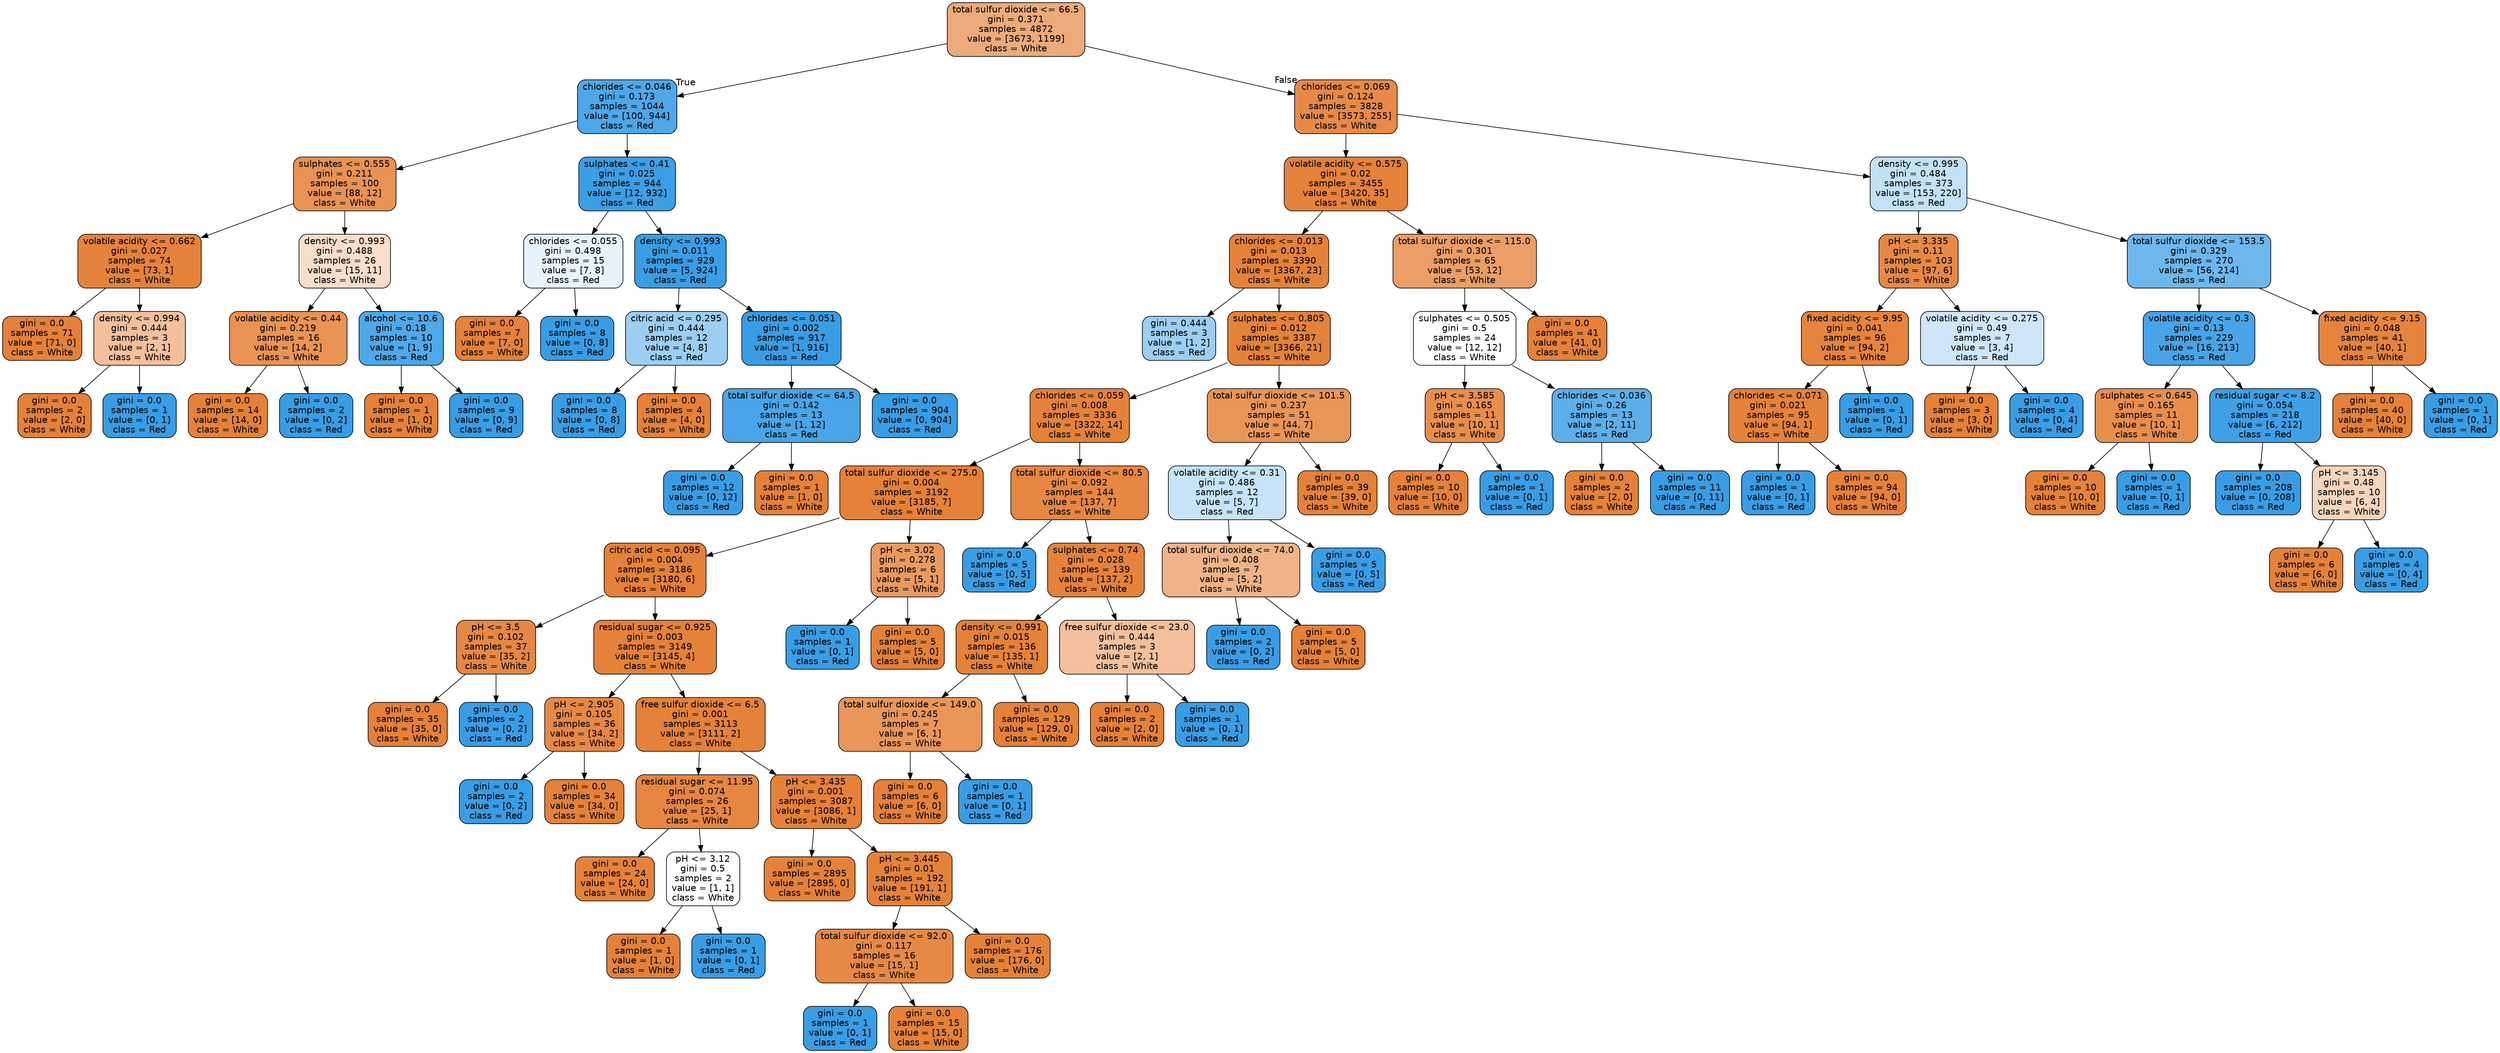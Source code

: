 digraph Tree {
node [shape=box, style="filled, rounded", color="black", fontname="helvetica"] ;
edge [fontname="helvetica"] ;
0 [label="total sulfur dioxide <= 66.5\ngini = 0.371\nsamples = 4872\nvalue = [3673, 1199]\nclass = White", fillcolor="#edaa7a"] ;
1 [label="chlorides <= 0.046\ngini = 0.173\nsamples = 1044\nvalue = [100, 944]\nclass = Red", fillcolor="#4ea7e8"] ;
0 -> 1 [labeldistance=2.5, labelangle=45, headlabel="True"] ;
2 [label="sulphates <= 0.555\ngini = 0.211\nsamples = 100\nvalue = [88, 12]\nclass = White", fillcolor="#e99254"] ;
1 -> 2 ;
3 [label="volatile acidity <= 0.662\ngini = 0.027\nsamples = 74\nvalue = [73, 1]\nclass = White", fillcolor="#e5833c"] ;
2 -> 3 ;
4 [label="gini = 0.0\nsamples = 71\nvalue = [71, 0]\nclass = White", fillcolor="#e58139"] ;
3 -> 4 ;
5 [label="density <= 0.994\ngini = 0.444\nsamples = 3\nvalue = [2, 1]\nclass = White", fillcolor="#f2c09c"] ;
3 -> 5 ;
6 [label="gini = 0.0\nsamples = 2\nvalue = [2, 0]\nclass = White", fillcolor="#e58139"] ;
5 -> 6 ;
7 [label="gini = 0.0\nsamples = 1\nvalue = [0, 1]\nclass = Red", fillcolor="#399de5"] ;
5 -> 7 ;
8 [label="density <= 0.993\ngini = 0.488\nsamples = 26\nvalue = [15, 11]\nclass = White", fillcolor="#f8ddca"] ;
2 -> 8 ;
9 [label="volatile acidity <= 0.44\ngini = 0.219\nsamples = 16\nvalue = [14, 2]\nclass = White", fillcolor="#e99355"] ;
8 -> 9 ;
10 [label="gini = 0.0\nsamples = 14\nvalue = [14, 0]\nclass = White", fillcolor="#e58139"] ;
9 -> 10 ;
11 [label="gini = 0.0\nsamples = 2\nvalue = [0, 2]\nclass = Red", fillcolor="#399de5"] ;
9 -> 11 ;
12 [label="alcohol <= 10.6\ngini = 0.18\nsamples = 10\nvalue = [1, 9]\nclass = Red", fillcolor="#4fa8e8"] ;
8 -> 12 ;
13 [label="gini = 0.0\nsamples = 1\nvalue = [1, 0]\nclass = White", fillcolor="#e58139"] ;
12 -> 13 ;
14 [label="gini = 0.0\nsamples = 9\nvalue = [0, 9]\nclass = Red", fillcolor="#399de5"] ;
12 -> 14 ;
15 [label="sulphates <= 0.41\ngini = 0.025\nsamples = 944\nvalue = [12, 932]\nclass = Red", fillcolor="#3c9ee5"] ;
1 -> 15 ;
16 [label="chlorides <= 0.055\ngini = 0.498\nsamples = 15\nvalue = [7, 8]\nclass = Red", fillcolor="#e6f3fc"] ;
15 -> 16 ;
17 [label="gini = 0.0\nsamples = 7\nvalue = [7, 0]\nclass = White", fillcolor="#e58139"] ;
16 -> 17 ;
18 [label="gini = 0.0\nsamples = 8\nvalue = [0, 8]\nclass = Red", fillcolor="#399de5"] ;
16 -> 18 ;
19 [label="density <= 0.993\ngini = 0.011\nsamples = 929\nvalue = [5, 924]\nclass = Red", fillcolor="#3a9ee5"] ;
15 -> 19 ;
20 [label="citric acid <= 0.295\ngini = 0.444\nsamples = 12\nvalue = [4, 8]\nclass = Red", fillcolor="#9ccef2"] ;
19 -> 20 ;
21 [label="gini = 0.0\nsamples = 8\nvalue = [0, 8]\nclass = Red", fillcolor="#399de5"] ;
20 -> 21 ;
22 [label="gini = 0.0\nsamples = 4\nvalue = [4, 0]\nclass = White", fillcolor="#e58139"] ;
20 -> 22 ;
23 [label="chlorides <= 0.051\ngini = 0.002\nsamples = 917\nvalue = [1, 916]\nclass = Red", fillcolor="#399de5"] ;
19 -> 23 ;
24 [label="total sulfur dioxide <= 64.5\ngini = 0.142\nsamples = 13\nvalue = [1, 12]\nclass = Red", fillcolor="#49a5e7"] ;
23 -> 24 ;
25 [label="gini = 0.0\nsamples = 12\nvalue = [0, 12]\nclass = Red", fillcolor="#399de5"] ;
24 -> 25 ;
26 [label="gini = 0.0\nsamples = 1\nvalue = [1, 0]\nclass = White", fillcolor="#e58139"] ;
24 -> 26 ;
27 [label="gini = 0.0\nsamples = 904\nvalue = [0, 904]\nclass = Red", fillcolor="#399de5"] ;
23 -> 27 ;
28 [label="chlorides <= 0.069\ngini = 0.124\nsamples = 3828\nvalue = [3573, 255]\nclass = White", fillcolor="#e78a47"] ;
0 -> 28 [labeldistance=2.5, labelangle=-45, headlabel="False"] ;
29 [label="volatile acidity <= 0.575\ngini = 0.02\nsamples = 3455\nvalue = [3420, 35]\nclass = White", fillcolor="#e5823b"] ;
28 -> 29 ;
30 [label="chlorides <= 0.013\ngini = 0.013\nsamples = 3390\nvalue = [3367, 23]\nclass = White", fillcolor="#e5823a"] ;
29 -> 30 ;
31 [label="gini = 0.444\nsamples = 3\nvalue = [1, 2]\nclass = Red", fillcolor="#9ccef2"] ;
30 -> 31 ;
32 [label="sulphates <= 0.805\ngini = 0.012\nsamples = 3387\nvalue = [3366, 21]\nclass = White", fillcolor="#e5823a"] ;
30 -> 32 ;
33 [label="chlorides <= 0.059\ngini = 0.008\nsamples = 3336\nvalue = [3322, 14]\nclass = White", fillcolor="#e5823a"] ;
32 -> 33 ;
34 [label="total sulfur dioxide <= 275.0\ngini = 0.004\nsamples = 3192\nvalue = [3185, 7]\nclass = White", fillcolor="#e58139"] ;
33 -> 34 ;
35 [label="citric acid <= 0.095\ngini = 0.004\nsamples = 3186\nvalue = [3180, 6]\nclass = White", fillcolor="#e58139"] ;
34 -> 35 ;
36 [label="pH <= 3.5\ngini = 0.102\nsamples = 37\nvalue = [35, 2]\nclass = White", fillcolor="#e68844"] ;
35 -> 36 ;
37 [label="gini = 0.0\nsamples = 35\nvalue = [35, 0]\nclass = White", fillcolor="#e58139"] ;
36 -> 37 ;
38 [label="gini = 0.0\nsamples = 2\nvalue = [0, 2]\nclass = Red", fillcolor="#399de5"] ;
36 -> 38 ;
39 [label="residual sugar <= 0.925\ngini = 0.003\nsamples = 3149\nvalue = [3145, 4]\nclass = White", fillcolor="#e58139"] ;
35 -> 39 ;
40 [label="pH <= 2.905\ngini = 0.105\nsamples = 36\nvalue = [34, 2]\nclass = White", fillcolor="#e78845"] ;
39 -> 40 ;
41 [label="gini = 0.0\nsamples = 2\nvalue = [0, 2]\nclass = Red", fillcolor="#399de5"] ;
40 -> 41 ;
42 [label="gini = 0.0\nsamples = 34\nvalue = [34, 0]\nclass = White", fillcolor="#e58139"] ;
40 -> 42 ;
43 [label="free sulfur dioxide <= 6.5\ngini = 0.001\nsamples = 3113\nvalue = [3111, 2]\nclass = White", fillcolor="#e58139"] ;
39 -> 43 ;
44 [label="residual sugar <= 11.95\ngini = 0.074\nsamples = 26\nvalue = [25, 1]\nclass = White", fillcolor="#e68641"] ;
43 -> 44 ;
45 [label="gini = 0.0\nsamples = 24\nvalue = [24, 0]\nclass = White", fillcolor="#e58139"] ;
44 -> 45 ;
46 [label="pH <= 3.12\ngini = 0.5\nsamples = 2\nvalue = [1, 1]\nclass = White", fillcolor="#ffffff"] ;
44 -> 46 ;
47 [label="gini = 0.0\nsamples = 1\nvalue = [1, 0]\nclass = White", fillcolor="#e58139"] ;
46 -> 47 ;
48 [label="gini = 0.0\nsamples = 1\nvalue = [0, 1]\nclass = Red", fillcolor="#399de5"] ;
46 -> 48 ;
49 [label="pH <= 3.435\ngini = 0.001\nsamples = 3087\nvalue = [3086, 1]\nclass = White", fillcolor="#e58139"] ;
43 -> 49 ;
50 [label="gini = 0.0\nsamples = 2895\nvalue = [2895, 0]\nclass = White", fillcolor="#e58139"] ;
49 -> 50 ;
51 [label="pH <= 3.445\ngini = 0.01\nsamples = 192\nvalue = [191, 1]\nclass = White", fillcolor="#e5823a"] ;
49 -> 51 ;
52 [label="total sulfur dioxide <= 92.0\ngini = 0.117\nsamples = 16\nvalue = [15, 1]\nclass = White", fillcolor="#e78946"] ;
51 -> 52 ;
53 [label="gini = 0.0\nsamples = 1\nvalue = [0, 1]\nclass = Red", fillcolor="#399de5"] ;
52 -> 53 ;
54 [label="gini = 0.0\nsamples = 15\nvalue = [15, 0]\nclass = White", fillcolor="#e58139"] ;
52 -> 54 ;
55 [label="gini = 0.0\nsamples = 176\nvalue = [176, 0]\nclass = White", fillcolor="#e58139"] ;
51 -> 55 ;
56 [label="pH <= 3.02\ngini = 0.278\nsamples = 6\nvalue = [5, 1]\nclass = White", fillcolor="#ea9a61"] ;
34 -> 56 ;
57 [label="gini = 0.0\nsamples = 1\nvalue = [0, 1]\nclass = Red", fillcolor="#399de5"] ;
56 -> 57 ;
58 [label="gini = 0.0\nsamples = 5\nvalue = [5, 0]\nclass = White", fillcolor="#e58139"] ;
56 -> 58 ;
59 [label="total sulfur dioxide <= 80.5\ngini = 0.092\nsamples = 144\nvalue = [137, 7]\nclass = White", fillcolor="#e68743"] ;
33 -> 59 ;
60 [label="gini = 0.0\nsamples = 5\nvalue = [0, 5]\nclass = Red", fillcolor="#399de5"] ;
59 -> 60 ;
61 [label="sulphates <= 0.74\ngini = 0.028\nsamples = 139\nvalue = [137, 2]\nclass = White", fillcolor="#e5833c"] ;
59 -> 61 ;
62 [label="density <= 0.991\ngini = 0.015\nsamples = 136\nvalue = [135, 1]\nclass = White", fillcolor="#e5823a"] ;
61 -> 62 ;
63 [label="total sulfur dioxide <= 149.0\ngini = 0.245\nsamples = 7\nvalue = [6, 1]\nclass = White", fillcolor="#e9965a"] ;
62 -> 63 ;
64 [label="gini = 0.0\nsamples = 6\nvalue = [6, 0]\nclass = White", fillcolor="#e58139"] ;
63 -> 64 ;
65 [label="gini = 0.0\nsamples = 1\nvalue = [0, 1]\nclass = Red", fillcolor="#399de5"] ;
63 -> 65 ;
66 [label="gini = 0.0\nsamples = 129\nvalue = [129, 0]\nclass = White", fillcolor="#e58139"] ;
62 -> 66 ;
67 [label="free sulfur dioxide <= 23.0\ngini = 0.444\nsamples = 3\nvalue = [2, 1]\nclass = White", fillcolor="#f2c09c"] ;
61 -> 67 ;
68 [label="gini = 0.0\nsamples = 2\nvalue = [2, 0]\nclass = White", fillcolor="#e58139"] ;
67 -> 68 ;
69 [label="gini = 0.0\nsamples = 1\nvalue = [0, 1]\nclass = Red", fillcolor="#399de5"] ;
67 -> 69 ;
70 [label="total sulfur dioxide <= 101.5\ngini = 0.237\nsamples = 51\nvalue = [44, 7]\nclass = White", fillcolor="#e99558"] ;
32 -> 70 ;
71 [label="volatile acidity <= 0.31\ngini = 0.486\nsamples = 12\nvalue = [5, 7]\nclass = Red", fillcolor="#c6e3f8"] ;
70 -> 71 ;
72 [label="total sulfur dioxide <= 74.0\ngini = 0.408\nsamples = 7\nvalue = [5, 2]\nclass = White", fillcolor="#efb388"] ;
71 -> 72 ;
73 [label="gini = 0.0\nsamples = 2\nvalue = [0, 2]\nclass = Red", fillcolor="#399de5"] ;
72 -> 73 ;
74 [label="gini = 0.0\nsamples = 5\nvalue = [5, 0]\nclass = White", fillcolor="#e58139"] ;
72 -> 74 ;
75 [label="gini = 0.0\nsamples = 5\nvalue = [0, 5]\nclass = Red", fillcolor="#399de5"] ;
71 -> 75 ;
76 [label="gini = 0.0\nsamples = 39\nvalue = [39, 0]\nclass = White", fillcolor="#e58139"] ;
70 -> 76 ;
77 [label="total sulfur dioxide <= 115.0\ngini = 0.301\nsamples = 65\nvalue = [53, 12]\nclass = White", fillcolor="#eb9e66"] ;
29 -> 77 ;
78 [label="sulphates <= 0.505\ngini = 0.5\nsamples = 24\nvalue = [12, 12]\nclass = White", fillcolor="#ffffff"] ;
77 -> 78 ;
79 [label="pH <= 3.585\ngini = 0.165\nsamples = 11\nvalue = [10, 1]\nclass = White", fillcolor="#e88e4d"] ;
78 -> 79 ;
80 [label="gini = 0.0\nsamples = 10\nvalue = [10, 0]\nclass = White", fillcolor="#e58139"] ;
79 -> 80 ;
81 [label="gini = 0.0\nsamples = 1\nvalue = [0, 1]\nclass = Red", fillcolor="#399de5"] ;
79 -> 81 ;
82 [label="chlorides <= 0.036\ngini = 0.26\nsamples = 13\nvalue = [2, 11]\nclass = Red", fillcolor="#5dafea"] ;
78 -> 82 ;
83 [label="gini = 0.0\nsamples = 2\nvalue = [2, 0]\nclass = White", fillcolor="#e58139"] ;
82 -> 83 ;
84 [label="gini = 0.0\nsamples = 11\nvalue = [0, 11]\nclass = Red", fillcolor="#399de5"] ;
82 -> 84 ;
85 [label="gini = 0.0\nsamples = 41\nvalue = [41, 0]\nclass = White", fillcolor="#e58139"] ;
77 -> 85 ;
86 [label="density <= 0.995\ngini = 0.484\nsamples = 373\nvalue = [153, 220]\nclass = Red", fillcolor="#c3e1f7"] ;
28 -> 86 ;
87 [label="pH <= 3.335\ngini = 0.11\nsamples = 103\nvalue = [97, 6]\nclass = White", fillcolor="#e78945"] ;
86 -> 87 ;
88 [label="fixed acidity <= 9.95\ngini = 0.041\nsamples = 96\nvalue = [94, 2]\nclass = White", fillcolor="#e6843d"] ;
87 -> 88 ;
89 [label="chlorides <= 0.071\ngini = 0.021\nsamples = 95\nvalue = [94, 1]\nclass = White", fillcolor="#e5823b"] ;
88 -> 89 ;
90 [label="gini = 0.0\nsamples = 1\nvalue = [0, 1]\nclass = Red", fillcolor="#399de5"] ;
89 -> 90 ;
91 [label="gini = 0.0\nsamples = 94\nvalue = [94, 0]\nclass = White", fillcolor="#e58139"] ;
89 -> 91 ;
92 [label="gini = 0.0\nsamples = 1\nvalue = [0, 1]\nclass = Red", fillcolor="#399de5"] ;
88 -> 92 ;
93 [label="volatile acidity <= 0.275\ngini = 0.49\nsamples = 7\nvalue = [3, 4]\nclass = Red", fillcolor="#cee6f8"] ;
87 -> 93 ;
94 [label="gini = 0.0\nsamples = 3\nvalue = [3, 0]\nclass = White", fillcolor="#e58139"] ;
93 -> 94 ;
95 [label="gini = 0.0\nsamples = 4\nvalue = [0, 4]\nclass = Red", fillcolor="#399de5"] ;
93 -> 95 ;
96 [label="total sulfur dioxide <= 153.5\ngini = 0.329\nsamples = 270\nvalue = [56, 214]\nclass = Red", fillcolor="#6db7ec"] ;
86 -> 96 ;
97 [label="volatile acidity <= 0.3\ngini = 0.13\nsamples = 229\nvalue = [16, 213]\nclass = Red", fillcolor="#48a4e7"] ;
96 -> 97 ;
98 [label="sulphates <= 0.645\ngini = 0.165\nsamples = 11\nvalue = [10, 1]\nclass = White", fillcolor="#e88e4d"] ;
97 -> 98 ;
99 [label="gini = 0.0\nsamples = 10\nvalue = [10, 0]\nclass = White", fillcolor="#e58139"] ;
98 -> 99 ;
100 [label="gini = 0.0\nsamples = 1\nvalue = [0, 1]\nclass = Red", fillcolor="#399de5"] ;
98 -> 100 ;
101 [label="residual sugar <= 8.2\ngini = 0.054\nsamples = 218\nvalue = [6, 212]\nclass = Red", fillcolor="#3fa0e6"] ;
97 -> 101 ;
102 [label="gini = 0.0\nsamples = 208\nvalue = [0, 208]\nclass = Red", fillcolor="#399de5"] ;
101 -> 102 ;
103 [label="pH <= 3.145\ngini = 0.48\nsamples = 10\nvalue = [6, 4]\nclass = White", fillcolor="#f6d5bd"] ;
101 -> 103 ;
104 [label="gini = 0.0\nsamples = 6\nvalue = [6, 0]\nclass = White", fillcolor="#e58139"] ;
103 -> 104 ;
105 [label="gini = 0.0\nsamples = 4\nvalue = [0, 4]\nclass = Red", fillcolor="#399de5"] ;
103 -> 105 ;
106 [label="fixed acidity <= 9.15\ngini = 0.048\nsamples = 41\nvalue = [40, 1]\nclass = White", fillcolor="#e6843e"] ;
96 -> 106 ;
107 [label="gini = 0.0\nsamples = 40\nvalue = [40, 0]\nclass = White", fillcolor="#e58139"] ;
106 -> 107 ;
108 [label="gini = 0.0\nsamples = 1\nvalue = [0, 1]\nclass = Red", fillcolor="#399de5"] ;
106 -> 108 ;
}